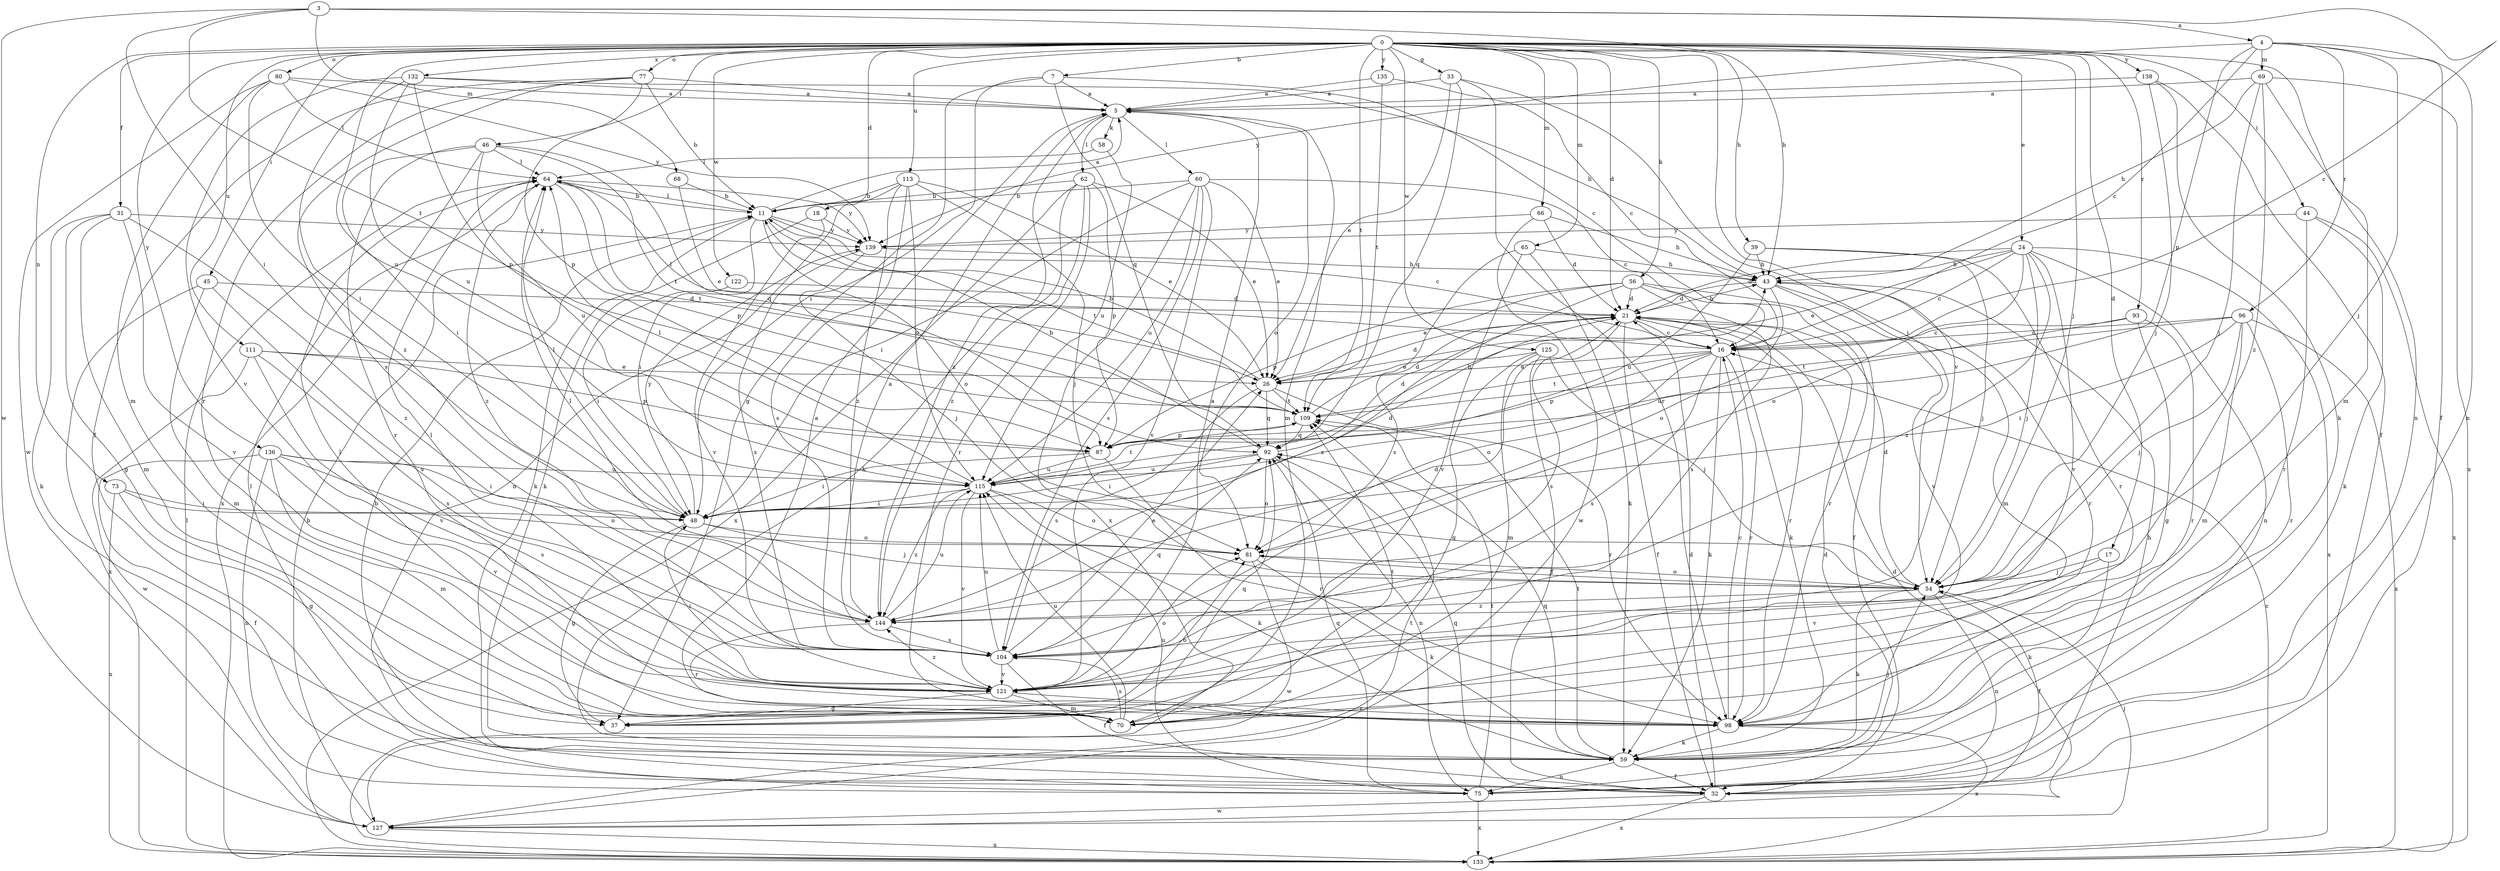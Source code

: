 strict digraph  {
0;
3;
4;
5;
7;
11;
16;
17;
18;
21;
24;
26;
31;
32;
33;
37;
39;
43;
44;
45;
46;
48;
54;
56;
58;
59;
60;
62;
64;
65;
66;
68;
69;
70;
73;
75;
77;
80;
81;
87;
92;
93;
96;
98;
104;
109;
111;
113;
115;
121;
122;
125;
127;
132;
133;
135;
136;
138;
139;
144;
0 -> 7  [label=b];
0 -> 17  [label=d];
0 -> 18  [label=d];
0 -> 21  [label=d];
0 -> 24  [label=e];
0 -> 31  [label=f];
0 -> 33  [label=g];
0 -> 39  [label=h];
0 -> 44  [label=i];
0 -> 45  [label=i];
0 -> 46  [label=i];
0 -> 54  [label=j];
0 -> 56  [label=k];
0 -> 65  [label=m];
0 -> 66  [label=m];
0 -> 73  [label=n];
0 -> 75  [label=n];
0 -> 77  [label=o];
0 -> 80  [label=o];
0 -> 93  [label=r];
0 -> 109  [label=t];
0 -> 111  [label=u];
0 -> 113  [label=u];
0 -> 115  [label=u];
0 -> 121  [label=v];
0 -> 122  [label=w];
0 -> 125  [label=w];
0 -> 132  [label=x];
0 -> 135  [label=y];
0 -> 136  [label=y];
0 -> 138  [label=y];
3 -> 4  [label=a];
3 -> 16  [label=c];
3 -> 43  [label=h];
3 -> 48  [label=i];
3 -> 68  [label=m];
3 -> 109  [label=t];
3 -> 127  [label=w];
4 -> 16  [label=c];
4 -> 32  [label=f];
4 -> 54  [label=j];
4 -> 69  [label=m];
4 -> 75  [label=n];
4 -> 87  [label=p];
4 -> 96  [label=r];
4 -> 139  [label=y];
5 -> 58  [label=k];
5 -> 60  [label=l];
5 -> 62  [label=l];
5 -> 70  [label=m];
5 -> 81  [label=o];
5 -> 144  [label=z];
7 -> 5  [label=a];
7 -> 16  [label=c];
7 -> 37  [label=g];
7 -> 48  [label=i];
7 -> 92  [label=q];
11 -> 5  [label=a];
11 -> 16  [label=c];
11 -> 48  [label=i];
11 -> 59  [label=k];
11 -> 64  [label=l];
11 -> 81  [label=o];
11 -> 109  [label=t];
11 -> 139  [label=y];
16 -> 26  [label=e];
16 -> 59  [label=k];
16 -> 64  [label=l];
16 -> 81  [label=o];
16 -> 87  [label=p];
16 -> 98  [label=r];
16 -> 104  [label=s];
16 -> 109  [label=t];
17 -> 54  [label=j];
17 -> 59  [label=k];
17 -> 121  [label=v];
18 -> 59  [label=k];
18 -> 121  [label=v];
18 -> 139  [label=y];
21 -> 16  [label=c];
21 -> 32  [label=f];
21 -> 43  [label=h];
21 -> 59  [label=k];
21 -> 98  [label=r];
21 -> 104  [label=s];
24 -> 16  [label=c];
24 -> 21  [label=d];
24 -> 26  [label=e];
24 -> 43  [label=h];
24 -> 54  [label=j];
24 -> 75  [label=n];
24 -> 81  [label=o];
24 -> 121  [label=v];
24 -> 133  [label=x];
24 -> 144  [label=z];
26 -> 11  [label=b];
26 -> 21  [label=d];
26 -> 92  [label=q];
26 -> 98  [label=r];
26 -> 104  [label=s];
26 -> 109  [label=t];
31 -> 37  [label=g];
31 -> 59  [label=k];
31 -> 70  [label=m];
31 -> 121  [label=v];
31 -> 139  [label=y];
31 -> 144  [label=z];
32 -> 11  [label=b];
32 -> 21  [label=d];
32 -> 43  [label=h];
32 -> 92  [label=q];
32 -> 127  [label=w];
32 -> 133  [label=x];
33 -> 5  [label=a];
33 -> 26  [label=e];
33 -> 54  [label=j];
33 -> 92  [label=q];
33 -> 98  [label=r];
37 -> 81  [label=o];
37 -> 92  [label=q];
39 -> 43  [label=h];
39 -> 54  [label=j];
39 -> 98  [label=r];
39 -> 115  [label=u];
43 -> 21  [label=d];
43 -> 70  [label=m];
43 -> 81  [label=o];
43 -> 98  [label=r];
43 -> 121  [label=v];
44 -> 59  [label=k];
44 -> 98  [label=r];
44 -> 133  [label=x];
44 -> 139  [label=y];
45 -> 21  [label=d];
45 -> 70  [label=m];
45 -> 104  [label=s];
45 -> 133  [label=x];
46 -> 48  [label=i];
46 -> 64  [label=l];
46 -> 92  [label=q];
46 -> 98  [label=r];
46 -> 109  [label=t];
46 -> 115  [label=u];
46 -> 133  [label=x];
48 -> 21  [label=d];
48 -> 37  [label=g];
48 -> 54  [label=j];
48 -> 64  [label=l];
48 -> 81  [label=o];
48 -> 139  [label=y];
54 -> 21  [label=d];
54 -> 32  [label=f];
54 -> 59  [label=k];
54 -> 75  [label=n];
54 -> 81  [label=o];
54 -> 144  [label=z];
56 -> 21  [label=d];
56 -> 26  [label=e];
56 -> 32  [label=f];
56 -> 87  [label=p];
56 -> 98  [label=r];
56 -> 104  [label=s];
56 -> 144  [label=z];
58 -> 64  [label=l];
58 -> 115  [label=u];
59 -> 32  [label=f];
59 -> 54  [label=j];
59 -> 75  [label=n];
59 -> 92  [label=q];
59 -> 109  [label=t];
60 -> 11  [label=b];
60 -> 16  [label=c];
60 -> 26  [label=e];
60 -> 48  [label=i];
60 -> 104  [label=s];
60 -> 115  [label=u];
60 -> 121  [label=v];
60 -> 133  [label=x];
62 -> 11  [label=b];
62 -> 26  [label=e];
62 -> 59  [label=k];
62 -> 87  [label=p];
62 -> 98  [label=r];
62 -> 133  [label=x];
62 -> 144  [label=z];
64 -> 11  [label=b];
64 -> 87  [label=p];
64 -> 109  [label=t];
64 -> 139  [label=y];
64 -> 144  [label=z];
65 -> 43  [label=h];
65 -> 59  [label=k];
65 -> 104  [label=s];
65 -> 121  [label=v];
66 -> 21  [label=d];
66 -> 43  [label=h];
66 -> 127  [label=w];
66 -> 139  [label=y];
68 -> 11  [label=b];
68 -> 26  [label=e];
69 -> 5  [label=a];
69 -> 43  [label=h];
69 -> 54  [label=j];
69 -> 70  [label=m];
69 -> 133  [label=x];
69 -> 144  [label=z];
70 -> 5  [label=a];
70 -> 64  [label=l];
70 -> 104  [label=s];
70 -> 109  [label=t];
70 -> 115  [label=u];
73 -> 37  [label=g];
73 -> 48  [label=i];
73 -> 81  [label=o];
73 -> 133  [label=x];
75 -> 21  [label=d];
75 -> 64  [label=l];
75 -> 92  [label=q];
75 -> 109  [label=t];
75 -> 115  [label=u];
75 -> 133  [label=x];
77 -> 5  [label=a];
77 -> 11  [label=b];
77 -> 32  [label=f];
77 -> 87  [label=p];
77 -> 98  [label=r];
77 -> 104  [label=s];
80 -> 5  [label=a];
80 -> 64  [label=l];
80 -> 70  [label=m];
80 -> 127  [label=w];
80 -> 139  [label=y];
80 -> 144  [label=z];
81 -> 54  [label=j];
81 -> 59  [label=k];
81 -> 127  [label=w];
87 -> 43  [label=h];
87 -> 48  [label=i];
87 -> 98  [label=r];
87 -> 115  [label=u];
92 -> 11  [label=b];
92 -> 21  [label=d];
92 -> 48  [label=i];
92 -> 75  [label=n];
92 -> 81  [label=o];
92 -> 115  [label=u];
93 -> 16  [label=c];
93 -> 37  [label=g];
93 -> 98  [label=r];
93 -> 115  [label=u];
96 -> 16  [label=c];
96 -> 48  [label=i];
96 -> 54  [label=j];
96 -> 70  [label=m];
96 -> 98  [label=r];
96 -> 109  [label=t];
96 -> 133  [label=x];
98 -> 16  [label=c];
98 -> 59  [label=k];
98 -> 133  [label=x];
104 -> 5  [label=a];
104 -> 26  [label=e];
104 -> 32  [label=f];
104 -> 92  [label=q];
104 -> 115  [label=u];
104 -> 121  [label=v];
109 -> 21  [label=d];
109 -> 87  [label=p];
109 -> 92  [label=q];
111 -> 26  [label=e];
111 -> 87  [label=p];
111 -> 104  [label=s];
111 -> 121  [label=v];
111 -> 127  [label=w];
113 -> 11  [label=b];
113 -> 26  [label=e];
113 -> 54  [label=j];
113 -> 75  [label=n];
113 -> 104  [label=s];
113 -> 115  [label=u];
113 -> 144  [label=z];
115 -> 48  [label=i];
115 -> 59  [label=k];
115 -> 64  [label=l];
115 -> 81  [label=o];
115 -> 109  [label=t];
115 -> 121  [label=v];
115 -> 144  [label=z];
121 -> 5  [label=a];
121 -> 37  [label=g];
121 -> 48  [label=i];
121 -> 64  [label=l];
121 -> 70  [label=m];
121 -> 81  [label=o];
121 -> 98  [label=r];
121 -> 144  [label=z];
122 -> 21  [label=d];
122 -> 48  [label=i];
125 -> 26  [label=e];
125 -> 32  [label=f];
125 -> 37  [label=g];
125 -> 54  [label=j];
125 -> 70  [label=m];
127 -> 11  [label=b];
127 -> 21  [label=d];
127 -> 54  [label=j];
127 -> 109  [label=t];
127 -> 133  [label=x];
132 -> 5  [label=a];
132 -> 43  [label=h];
132 -> 48  [label=i];
132 -> 87  [label=p];
132 -> 115  [label=u];
132 -> 121  [label=v];
133 -> 16  [label=c];
133 -> 64  [label=l];
135 -> 5  [label=a];
135 -> 16  [label=c];
135 -> 109  [label=t];
136 -> 32  [label=f];
136 -> 48  [label=i];
136 -> 70  [label=m];
136 -> 75  [label=n];
136 -> 104  [label=s];
136 -> 115  [label=u];
136 -> 121  [label=v];
138 -> 5  [label=a];
138 -> 32  [label=f];
138 -> 54  [label=j];
138 -> 59  [label=k];
139 -> 43  [label=h];
139 -> 54  [label=j];
139 -> 104  [label=s];
144 -> 21  [label=d];
144 -> 64  [label=l];
144 -> 98  [label=r];
144 -> 104  [label=s];
144 -> 115  [label=u];
}
